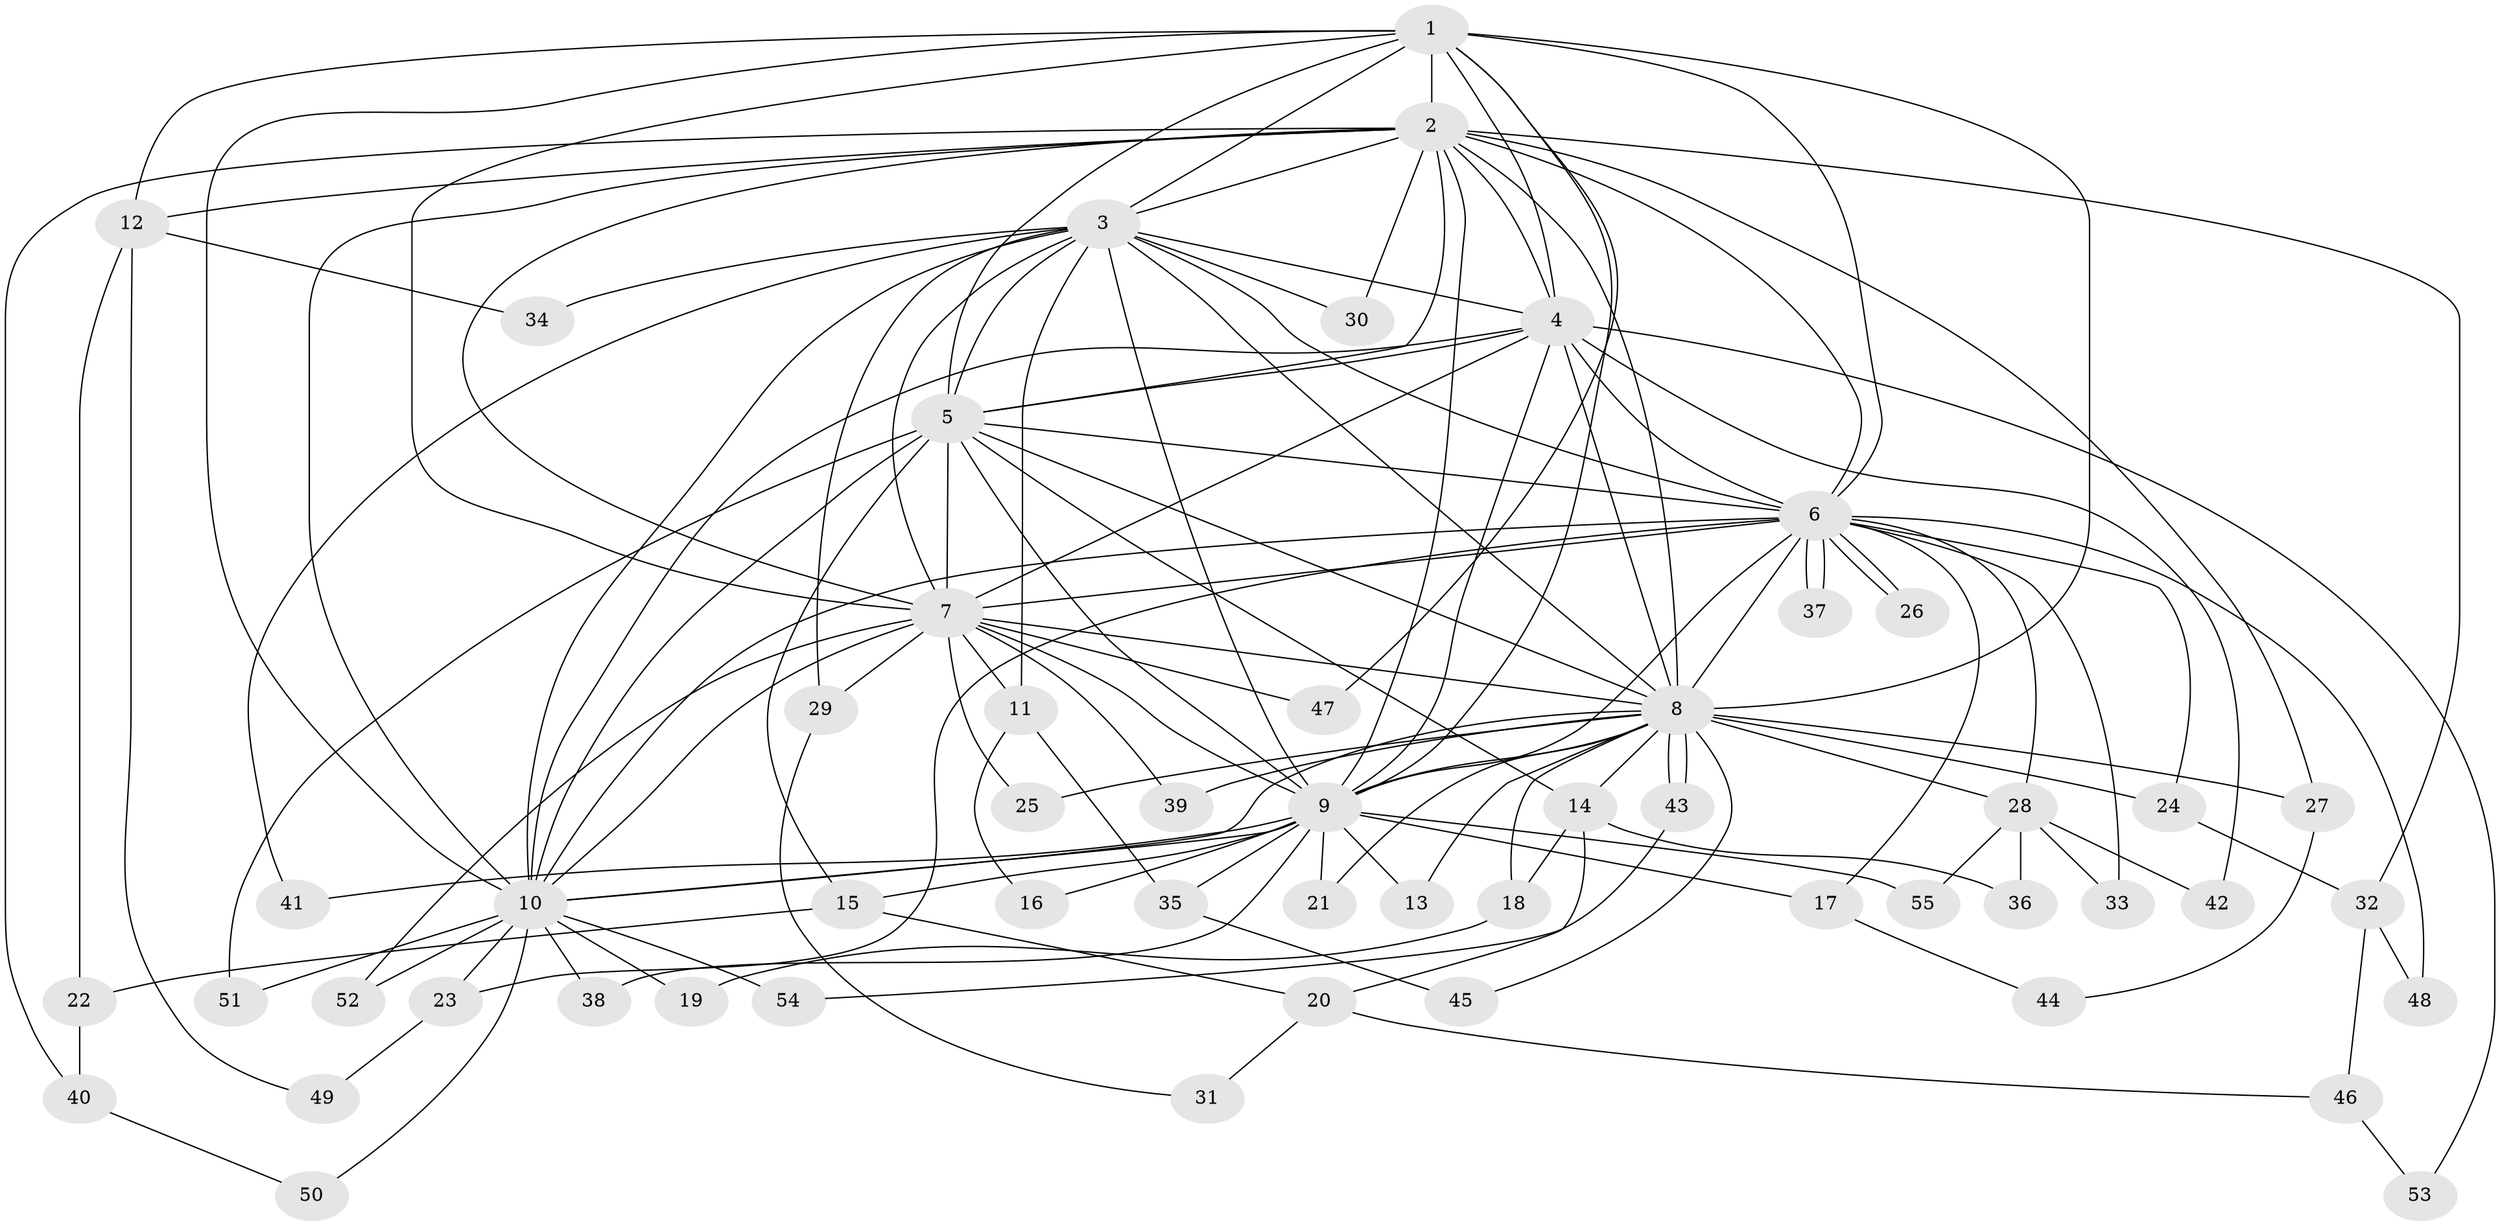 // coarse degree distribution, {17: 0.02564102564102564, 11: 0.02564102564102564, 15: 0.02564102564102564, 8: 0.02564102564102564, 9: 0.02564102564102564, 14: 0.02564102564102564, 20: 0.02564102564102564, 12: 0.02564102564102564, 3: 0.20512820512820512, 5: 0.05128205128205128, 2: 0.4358974358974359, 4: 0.10256410256410256}
// Generated by graph-tools (version 1.1) at 2025/41/03/06/25 10:41:38]
// undirected, 55 vertices, 135 edges
graph export_dot {
graph [start="1"]
  node [color=gray90,style=filled];
  1;
  2;
  3;
  4;
  5;
  6;
  7;
  8;
  9;
  10;
  11;
  12;
  13;
  14;
  15;
  16;
  17;
  18;
  19;
  20;
  21;
  22;
  23;
  24;
  25;
  26;
  27;
  28;
  29;
  30;
  31;
  32;
  33;
  34;
  35;
  36;
  37;
  38;
  39;
  40;
  41;
  42;
  43;
  44;
  45;
  46;
  47;
  48;
  49;
  50;
  51;
  52;
  53;
  54;
  55;
  1 -- 2;
  1 -- 3;
  1 -- 4;
  1 -- 5;
  1 -- 6;
  1 -- 7;
  1 -- 8;
  1 -- 9;
  1 -- 10;
  1 -- 12;
  1 -- 47;
  2 -- 3;
  2 -- 4;
  2 -- 5;
  2 -- 6;
  2 -- 7;
  2 -- 8;
  2 -- 9;
  2 -- 10;
  2 -- 12;
  2 -- 27;
  2 -- 30;
  2 -- 32;
  2 -- 40;
  3 -- 4;
  3 -- 5;
  3 -- 6;
  3 -- 7;
  3 -- 8;
  3 -- 9;
  3 -- 10;
  3 -- 11;
  3 -- 29;
  3 -- 30;
  3 -- 34;
  3 -- 41;
  4 -- 5;
  4 -- 6;
  4 -- 7;
  4 -- 8;
  4 -- 9;
  4 -- 10;
  4 -- 42;
  4 -- 53;
  5 -- 6;
  5 -- 7;
  5 -- 8;
  5 -- 9;
  5 -- 10;
  5 -- 14;
  5 -- 15;
  5 -- 51;
  6 -- 7;
  6 -- 8;
  6 -- 9;
  6 -- 10;
  6 -- 17;
  6 -- 23;
  6 -- 24;
  6 -- 26;
  6 -- 26;
  6 -- 28;
  6 -- 33;
  6 -- 37;
  6 -- 37;
  6 -- 48;
  7 -- 8;
  7 -- 9;
  7 -- 10;
  7 -- 11;
  7 -- 25;
  7 -- 29;
  7 -- 39;
  7 -- 47;
  7 -- 52;
  8 -- 9;
  8 -- 10;
  8 -- 13;
  8 -- 14;
  8 -- 18;
  8 -- 21;
  8 -- 24;
  8 -- 25;
  8 -- 27;
  8 -- 28;
  8 -- 39;
  8 -- 43;
  8 -- 43;
  8 -- 45;
  9 -- 10;
  9 -- 13;
  9 -- 15;
  9 -- 16;
  9 -- 17;
  9 -- 21;
  9 -- 35;
  9 -- 38;
  9 -- 41;
  9 -- 55;
  10 -- 19;
  10 -- 23;
  10 -- 38;
  10 -- 50;
  10 -- 51;
  10 -- 52;
  10 -- 54;
  11 -- 16;
  11 -- 35;
  12 -- 22;
  12 -- 34;
  12 -- 49;
  14 -- 18;
  14 -- 20;
  14 -- 36;
  15 -- 20;
  15 -- 22;
  17 -- 44;
  18 -- 19;
  20 -- 31;
  20 -- 46;
  22 -- 40;
  23 -- 49;
  24 -- 32;
  27 -- 44;
  28 -- 33;
  28 -- 36;
  28 -- 42;
  28 -- 55;
  29 -- 31;
  32 -- 46;
  32 -- 48;
  35 -- 45;
  40 -- 50;
  43 -- 54;
  46 -- 53;
}
